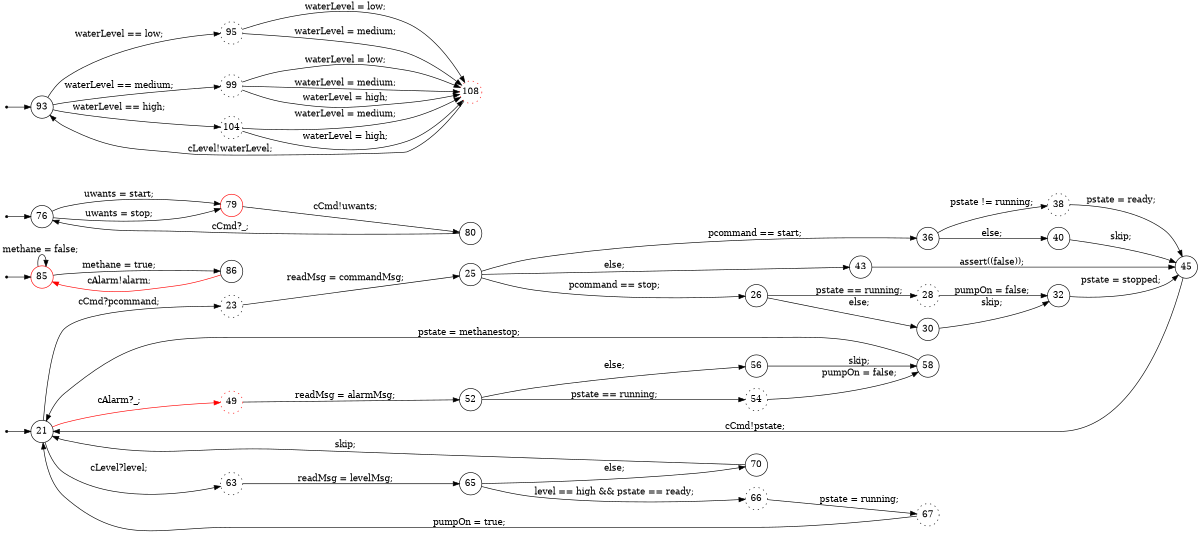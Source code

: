 digraph finite_state_machine {
	rankdir=LR
	size="8,5"
	94045233267792 [label = 21, shape = doublecircle, fixedsize = true]; 
	s94045233267792 [shape = point];
	94045233290992 [label = 85, shape = doublecircle, color = red, fixedsize = true]; 
	s94045233290992 [shape = point];
	94045233278176 [label = 76, shape = doublecircle, fixedsize = true]; 
	s94045233278176 [shape = point];
	94045233292320 [label = 93, shape = doublecircle, fixedsize = true]; 
	s94045233292320 [shape = point];
	 94045233267792 [label = 21, shape = circle, fixedsize = true ];
	 94045233270976 [label = 23, shape = circle, fixedsize = true , style = dotted];
	 94045233267488 [label = 25, shape = circle, fixedsize = true ];
	 94045233268784 [label = 26, shape = circle, fixedsize = true ];
	 94045233286864 [label = 28, shape = circle, fixedsize = true , style = dotted];
	 94045233287376 [label = 30, shape = circle, fixedsize = true ];
	 94045233287168 [label = 32, shape = circle, fixedsize = true ];
	 94045233288000 [label = 36, shape = circle, fixedsize = true ];
	 94045233271872 [label = 38, shape = circle, fixedsize = true , style = dotted];
	 94045233272672 [label = 40, shape = circle, fixedsize = true ];
	 94045233273088 [label = 43, shape = circle, fixedsize = true ];
	 94045233272400 [label = 45, shape = circle, fixedsize = true ];
	 94045233273744 [label = 49, shape = circle, color = red, fixedsize = true , style = dotted];
	 94045233274016 [label = 52, shape = circle, fixedsize = true ];
	 94045233274848 [label = 54, shape = circle, fixedsize = true , style = dotted];
	 94045233275568 [label = 56, shape = circle, fixedsize = true ];
	 94045233275360 [label = 58, shape = circle, fixedsize = true ];
	 94045233276288 [label = 63, shape = circle, fixedsize = true , style = dotted];
	 94045233276560 [label = 65, shape = circle, fixedsize = true ];
	 94045233277392 [label = 66, shape = circle, fixedsize = true , style = dotted];
	 94045233277664 [label = 67, shape = circle, fixedsize = true , style = dotted];
	 94045233278384 [label = 70, shape = circle, fixedsize = true ];
	 94045233278176 [label = 76, shape = circle, fixedsize = true ];
	 94045233279824 [label = 79, shape = circle, color = red, fixedsize = true ];
	 94045233290656 [label = 80, shape = circle, fixedsize = true ];
	 94045233290992 [label = 85, shape = circle, color = red, fixedsize = true ];
	 94045233291568 [label = 86, shape = circle, fixedsize = true ];
	 94045233292320 [label = 93, shape = circle, fixedsize = true ];
	 94045233293488 [label = 95, shape = circle, fixedsize = true , style = dotted];
	 94045233295008 [label = 99, shape = circle, fixedsize = true , style = dotted];
	 94045233296912 [label = 104, shape = circle, fixedsize = true , style = dotted];
	 94045233296464 [label = 108, shape = circle, color = red, fixedsize = true , style = dotted];
	s94045233267792 -> 94045233267792;
	s94045233290992 -> 94045233290992;
	s94045233278176 -> 94045233278176;
	s94045233292320 -> 94045233292320;
	94045233267792 -> 94045233270976 [ label = "cCmd?pcommand; "];
	94045233270976 -> 94045233267488 [ label = "readMsg = commandMsg; "];
	94045233267488 -> 94045233268784 [ label = "pcommand == stop; "];
	94045233268784 -> 94045233286864 [ label = "pstate == running; "];
	94045233286864 -> 94045233287168 [ label = "pumpOn = false; "];
	94045233268784 -> 94045233287376 [ label = "else; "];
	94045233287376 -> 94045233287168 [ label = "skip; "];
	94045233287168 -> 94045233272400 [ label = "pstate = stopped; "];
	94045233267488 -> 94045233288000 [ label = "pcommand == start; "];
	94045233288000 -> 94045233271872 [ label = "pstate != running; "];
	94045233271872 -> 94045233272400 [ label = "pstate = ready; "];
	94045233288000 -> 94045233272672 [ label = "else; "];
	94045233272672 -> 94045233272400 [ label = "skip; "];
	94045233267488 -> 94045233273088 [ label = "else; "];
	94045233273088 -> 94045233272400 [ label = "assert((false)); "];
	94045233272400 -> 94045233267792 [ label = "cCmd!pstate; "];
	94045233267792 -> 94045233273744 [color = red, label = "cAlarm?_; "];
	94045233273744 -> 94045233274016 [ label = "readMsg = alarmMsg; "];
	94045233274016 -> 94045233274848 [ label = "pstate == running; "];
	94045233274848 -> 94045233275360 [ label = "pumpOn = false; "];
	94045233274016 -> 94045233275568 [ label = "else; "];
	94045233275568 -> 94045233275360 [ label = "skip; "];
	94045233275360 -> 94045233267792 [ label = "pstate = methanestop; "];
	94045233267792 -> 94045233276288 [ label = "cLevel?level; "];
	94045233276288 -> 94045233276560 [ label = "readMsg = levelMsg; "];
	94045233276560 -> 94045233277392 [ label = "level == high && pstate == ready; "];
	94045233277392 -> 94045233277664 [ label = "pstate = running; "];
	94045233277664 -> 94045233267792 [ label = "pumpOn = true; "];
	94045233276560 -> 94045233278384 [ label = "else; "];
	94045233278384 -> 94045233267792 [ label = "skip; "];
	94045233278176 -> 94045233279824 [ label = "uwants = start; "];
	94045233278176 -> 94045233279824 [ label = "uwants = stop; "];
	94045233279824 -> 94045233290656 [ label = "cCmd!uwants; "];
	94045233290656 -> 94045233278176 [ label = "cCmd?_; "];
	94045233290992 -> 94045233291568 [ label = "methane = true; "];
	94045233291568 -> 94045233290992 [color = red, label = "cAlarm!alarm; "];
	94045233290992 -> 94045233290992 [ label = "methane = false; "];
	94045233292320 -> 94045233293488 [ label = "waterLevel == low; "];
	94045233293488 -> 94045233296464 [ label = "waterLevel = low; "];
	94045233293488 -> 94045233296464 [ label = "waterLevel = medium; "];
	94045233292320 -> 94045233295008 [ label = "waterLevel == medium; "];
	94045233295008 -> 94045233296464 [ label = "waterLevel = low; "];
	94045233295008 -> 94045233296464 [ label = "waterLevel = medium; "];
	94045233295008 -> 94045233296464 [ label = "waterLevel = high; "];
	94045233292320 -> 94045233296912 [ label = "waterLevel == high; "];
	94045233296912 -> 94045233296464 [ label = "waterLevel = medium; "];
	94045233296912 -> 94045233296464 [ label = "waterLevel = high; "];
	94045233296464 -> 94045233292320 [ label = "cLevel!waterLevel; "];
}